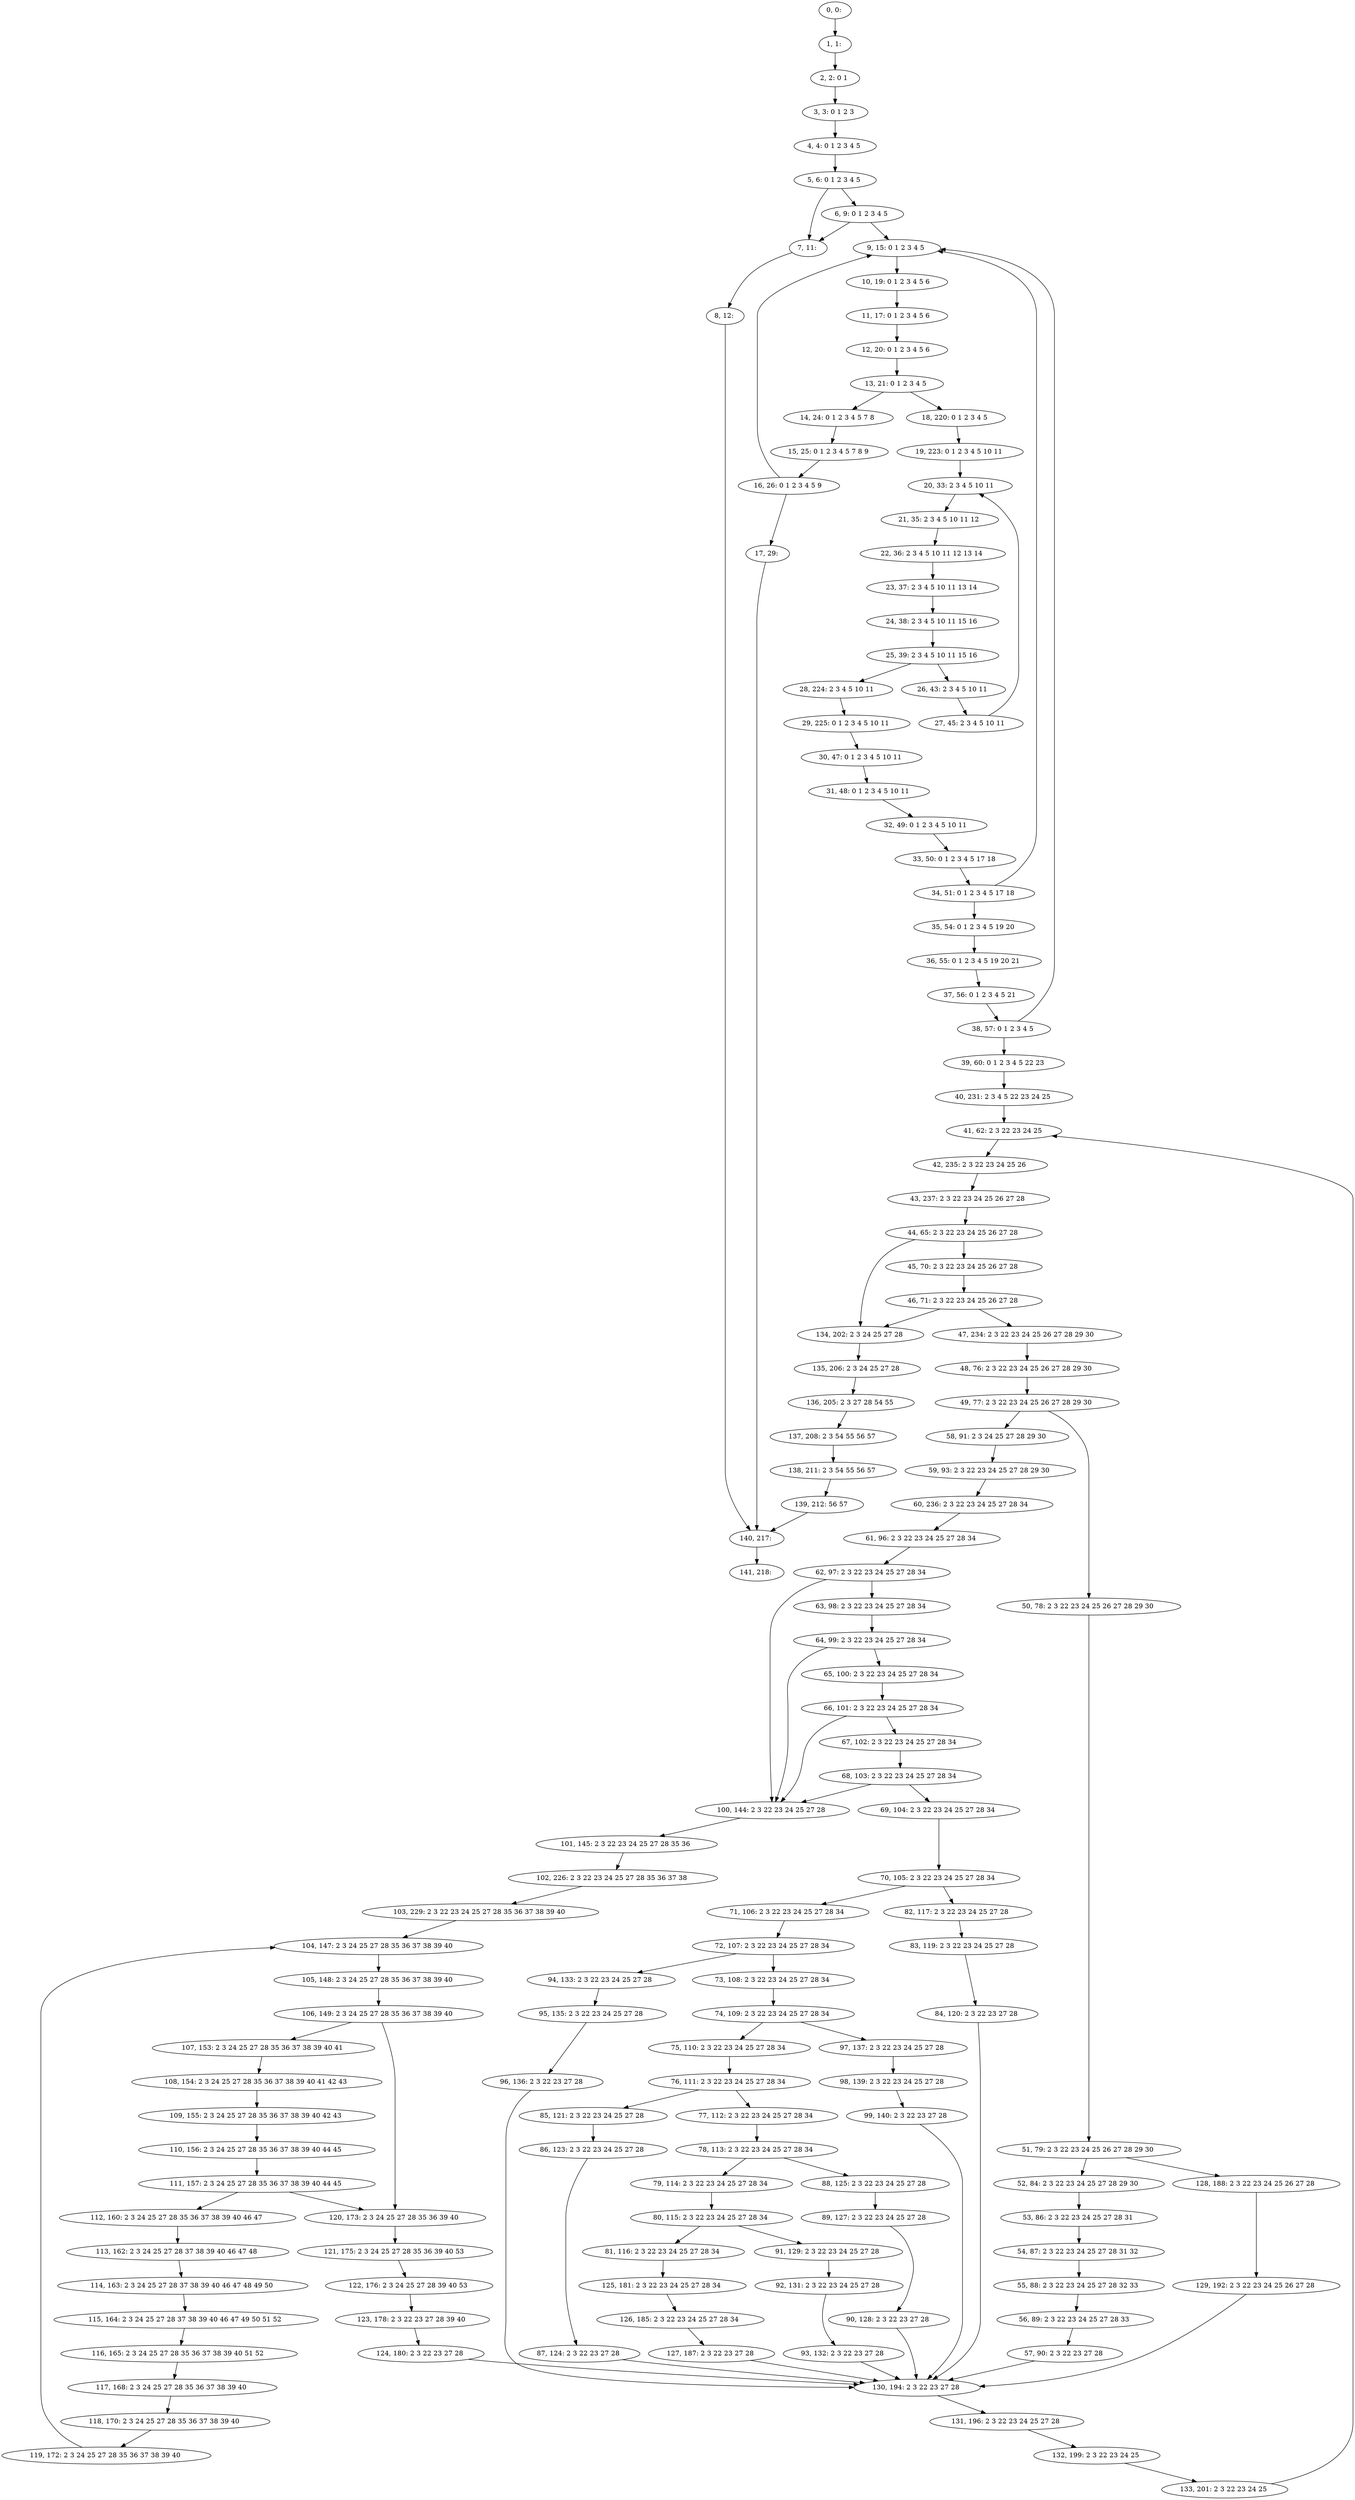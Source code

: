 digraph G {
0[label="0, 0: "];
1[label="1, 1: "];
2[label="2, 2: 0 1 "];
3[label="3, 3: 0 1 2 3 "];
4[label="4, 4: 0 1 2 3 4 5 "];
5[label="5, 6: 0 1 2 3 4 5 "];
6[label="6, 9: 0 1 2 3 4 5 "];
7[label="7, 11: "];
8[label="8, 12: "];
9[label="9, 15: 0 1 2 3 4 5 "];
10[label="10, 19: 0 1 2 3 4 5 6 "];
11[label="11, 17: 0 1 2 3 4 5 6 "];
12[label="12, 20: 0 1 2 3 4 5 6 "];
13[label="13, 21: 0 1 2 3 4 5 "];
14[label="14, 24: 0 1 2 3 4 5 7 8 "];
15[label="15, 25: 0 1 2 3 4 5 7 8 9 "];
16[label="16, 26: 0 1 2 3 4 5 9 "];
17[label="17, 29: "];
18[label="18, 220: 0 1 2 3 4 5 "];
19[label="19, 223: 0 1 2 3 4 5 10 11 "];
20[label="20, 33: 2 3 4 5 10 11 "];
21[label="21, 35: 2 3 4 5 10 11 12 "];
22[label="22, 36: 2 3 4 5 10 11 12 13 14 "];
23[label="23, 37: 2 3 4 5 10 11 13 14 "];
24[label="24, 38: 2 3 4 5 10 11 15 16 "];
25[label="25, 39: 2 3 4 5 10 11 15 16 "];
26[label="26, 43: 2 3 4 5 10 11 "];
27[label="27, 45: 2 3 4 5 10 11 "];
28[label="28, 224: 2 3 4 5 10 11 "];
29[label="29, 225: 0 1 2 3 4 5 10 11 "];
30[label="30, 47: 0 1 2 3 4 5 10 11 "];
31[label="31, 48: 0 1 2 3 4 5 10 11 "];
32[label="32, 49: 0 1 2 3 4 5 10 11 "];
33[label="33, 50: 0 1 2 3 4 5 17 18 "];
34[label="34, 51: 0 1 2 3 4 5 17 18 "];
35[label="35, 54: 0 1 2 3 4 5 19 20 "];
36[label="36, 55: 0 1 2 3 4 5 19 20 21 "];
37[label="37, 56: 0 1 2 3 4 5 21 "];
38[label="38, 57: 0 1 2 3 4 5 "];
39[label="39, 60: 0 1 2 3 4 5 22 23 "];
40[label="40, 231: 2 3 4 5 22 23 24 25 "];
41[label="41, 62: 2 3 22 23 24 25 "];
42[label="42, 235: 2 3 22 23 24 25 26 "];
43[label="43, 237: 2 3 22 23 24 25 26 27 28 "];
44[label="44, 65: 2 3 22 23 24 25 26 27 28 "];
45[label="45, 70: 2 3 22 23 24 25 26 27 28 "];
46[label="46, 71: 2 3 22 23 24 25 26 27 28 "];
47[label="47, 234: 2 3 22 23 24 25 26 27 28 29 30 "];
48[label="48, 76: 2 3 22 23 24 25 26 27 28 29 30 "];
49[label="49, 77: 2 3 22 23 24 25 26 27 28 29 30 "];
50[label="50, 78: 2 3 22 23 24 25 26 27 28 29 30 "];
51[label="51, 79: 2 3 22 23 24 25 26 27 28 29 30 "];
52[label="52, 84: 2 3 22 23 24 25 27 28 29 30 "];
53[label="53, 86: 2 3 22 23 24 25 27 28 31 "];
54[label="54, 87: 2 3 22 23 24 25 27 28 31 32 "];
55[label="55, 88: 2 3 22 23 24 25 27 28 32 33 "];
56[label="56, 89: 2 3 22 23 24 25 27 28 33 "];
57[label="57, 90: 2 3 22 23 27 28 "];
58[label="58, 91: 2 3 24 25 27 28 29 30 "];
59[label="59, 93: 2 3 22 23 24 25 27 28 29 30 "];
60[label="60, 236: 2 3 22 23 24 25 27 28 34 "];
61[label="61, 96: 2 3 22 23 24 25 27 28 34 "];
62[label="62, 97: 2 3 22 23 24 25 27 28 34 "];
63[label="63, 98: 2 3 22 23 24 25 27 28 34 "];
64[label="64, 99: 2 3 22 23 24 25 27 28 34 "];
65[label="65, 100: 2 3 22 23 24 25 27 28 34 "];
66[label="66, 101: 2 3 22 23 24 25 27 28 34 "];
67[label="67, 102: 2 3 22 23 24 25 27 28 34 "];
68[label="68, 103: 2 3 22 23 24 25 27 28 34 "];
69[label="69, 104: 2 3 22 23 24 25 27 28 34 "];
70[label="70, 105: 2 3 22 23 24 25 27 28 34 "];
71[label="71, 106: 2 3 22 23 24 25 27 28 34 "];
72[label="72, 107: 2 3 22 23 24 25 27 28 34 "];
73[label="73, 108: 2 3 22 23 24 25 27 28 34 "];
74[label="74, 109: 2 3 22 23 24 25 27 28 34 "];
75[label="75, 110: 2 3 22 23 24 25 27 28 34 "];
76[label="76, 111: 2 3 22 23 24 25 27 28 34 "];
77[label="77, 112: 2 3 22 23 24 25 27 28 34 "];
78[label="78, 113: 2 3 22 23 24 25 27 28 34 "];
79[label="79, 114: 2 3 22 23 24 25 27 28 34 "];
80[label="80, 115: 2 3 22 23 24 25 27 28 34 "];
81[label="81, 116: 2 3 22 23 24 25 27 28 34 "];
82[label="82, 117: 2 3 22 23 24 25 27 28 "];
83[label="83, 119: 2 3 22 23 24 25 27 28 "];
84[label="84, 120: 2 3 22 23 27 28 "];
85[label="85, 121: 2 3 22 23 24 25 27 28 "];
86[label="86, 123: 2 3 22 23 24 25 27 28 "];
87[label="87, 124: 2 3 22 23 27 28 "];
88[label="88, 125: 2 3 22 23 24 25 27 28 "];
89[label="89, 127: 2 3 22 23 24 25 27 28 "];
90[label="90, 128: 2 3 22 23 27 28 "];
91[label="91, 129: 2 3 22 23 24 25 27 28 "];
92[label="92, 131: 2 3 22 23 24 25 27 28 "];
93[label="93, 132: 2 3 22 23 27 28 "];
94[label="94, 133: 2 3 22 23 24 25 27 28 "];
95[label="95, 135: 2 3 22 23 24 25 27 28 "];
96[label="96, 136: 2 3 22 23 27 28 "];
97[label="97, 137: 2 3 22 23 24 25 27 28 "];
98[label="98, 139: 2 3 22 23 24 25 27 28 "];
99[label="99, 140: 2 3 22 23 27 28 "];
100[label="100, 144: 2 3 22 23 24 25 27 28 "];
101[label="101, 145: 2 3 22 23 24 25 27 28 35 36 "];
102[label="102, 226: 2 3 22 23 24 25 27 28 35 36 37 38 "];
103[label="103, 229: 2 3 22 23 24 25 27 28 35 36 37 38 39 40 "];
104[label="104, 147: 2 3 24 25 27 28 35 36 37 38 39 40 "];
105[label="105, 148: 2 3 24 25 27 28 35 36 37 38 39 40 "];
106[label="106, 149: 2 3 24 25 27 28 35 36 37 38 39 40 "];
107[label="107, 153: 2 3 24 25 27 28 35 36 37 38 39 40 41 "];
108[label="108, 154: 2 3 24 25 27 28 35 36 37 38 39 40 41 42 43 "];
109[label="109, 155: 2 3 24 25 27 28 35 36 37 38 39 40 42 43 "];
110[label="110, 156: 2 3 24 25 27 28 35 36 37 38 39 40 44 45 "];
111[label="111, 157: 2 3 24 25 27 28 35 36 37 38 39 40 44 45 "];
112[label="112, 160: 2 3 24 25 27 28 35 36 37 38 39 40 46 47 "];
113[label="113, 162: 2 3 24 25 27 28 37 38 39 40 46 47 48 "];
114[label="114, 163: 2 3 24 25 27 28 37 38 39 40 46 47 48 49 50 "];
115[label="115, 164: 2 3 24 25 27 28 37 38 39 40 46 47 49 50 51 52 "];
116[label="116, 165: 2 3 24 25 27 28 35 36 37 38 39 40 51 52 "];
117[label="117, 168: 2 3 24 25 27 28 35 36 37 38 39 40 "];
118[label="118, 170: 2 3 24 25 27 28 35 36 37 38 39 40 "];
119[label="119, 172: 2 3 24 25 27 28 35 36 37 38 39 40 "];
120[label="120, 173: 2 3 24 25 27 28 35 36 39 40 "];
121[label="121, 175: 2 3 24 25 27 28 35 36 39 40 53 "];
122[label="122, 176: 2 3 24 25 27 28 39 40 53 "];
123[label="123, 178: 2 3 22 23 27 28 39 40 "];
124[label="124, 180: 2 3 22 23 27 28 "];
125[label="125, 181: 2 3 22 23 24 25 27 28 34 "];
126[label="126, 185: 2 3 22 23 24 25 27 28 34 "];
127[label="127, 187: 2 3 22 23 27 28 "];
128[label="128, 188: 2 3 22 23 24 25 26 27 28 "];
129[label="129, 192: 2 3 22 23 24 25 26 27 28 "];
130[label="130, 194: 2 3 22 23 27 28 "];
131[label="131, 196: 2 3 22 23 24 25 27 28 "];
132[label="132, 199: 2 3 22 23 24 25 "];
133[label="133, 201: 2 3 22 23 24 25 "];
134[label="134, 202: 2 3 24 25 27 28 "];
135[label="135, 206: 2 3 24 25 27 28 "];
136[label="136, 205: 2 3 27 28 54 55 "];
137[label="137, 208: 2 3 54 55 56 57 "];
138[label="138, 211: 2 3 54 55 56 57 "];
139[label="139, 212: 56 57 "];
140[label="140, 217: "];
141[label="141, 218: "];
0->1 ;
1->2 ;
2->3 ;
3->4 ;
4->5 ;
5->6 ;
5->7 ;
6->7 ;
6->9 ;
7->8 ;
8->140 ;
9->10 ;
10->11 ;
11->12 ;
12->13 ;
13->14 ;
13->18 ;
14->15 ;
15->16 ;
16->17 ;
16->9 ;
17->140 ;
18->19 ;
19->20 ;
20->21 ;
21->22 ;
22->23 ;
23->24 ;
24->25 ;
25->26 ;
25->28 ;
26->27 ;
27->20 ;
28->29 ;
29->30 ;
30->31 ;
31->32 ;
32->33 ;
33->34 ;
34->35 ;
34->9 ;
35->36 ;
36->37 ;
37->38 ;
38->39 ;
38->9 ;
39->40 ;
40->41 ;
41->42 ;
42->43 ;
43->44 ;
44->45 ;
44->134 ;
45->46 ;
46->47 ;
46->134 ;
47->48 ;
48->49 ;
49->50 ;
49->58 ;
50->51 ;
51->52 ;
51->128 ;
52->53 ;
53->54 ;
54->55 ;
55->56 ;
56->57 ;
57->130 ;
58->59 ;
59->60 ;
60->61 ;
61->62 ;
62->63 ;
62->100 ;
63->64 ;
64->65 ;
64->100 ;
65->66 ;
66->67 ;
66->100 ;
67->68 ;
68->69 ;
68->100 ;
69->70 ;
70->71 ;
70->82 ;
71->72 ;
72->73 ;
72->94 ;
73->74 ;
74->75 ;
74->97 ;
75->76 ;
76->77 ;
76->85 ;
77->78 ;
78->79 ;
78->88 ;
79->80 ;
80->81 ;
80->91 ;
81->125 ;
82->83 ;
83->84 ;
84->130 ;
85->86 ;
86->87 ;
87->130 ;
88->89 ;
89->90 ;
90->130 ;
91->92 ;
92->93 ;
93->130 ;
94->95 ;
95->96 ;
96->130 ;
97->98 ;
98->99 ;
99->130 ;
100->101 ;
101->102 ;
102->103 ;
103->104 ;
104->105 ;
105->106 ;
106->107 ;
106->120 ;
107->108 ;
108->109 ;
109->110 ;
110->111 ;
111->112 ;
111->120 ;
112->113 ;
113->114 ;
114->115 ;
115->116 ;
116->117 ;
117->118 ;
118->119 ;
119->104 ;
120->121 ;
121->122 ;
122->123 ;
123->124 ;
124->130 ;
125->126 ;
126->127 ;
127->130 ;
128->129 ;
129->130 ;
130->131 ;
131->132 ;
132->133 ;
133->41 ;
134->135 ;
135->136 ;
136->137 ;
137->138 ;
138->139 ;
139->140 ;
140->141 ;
}
